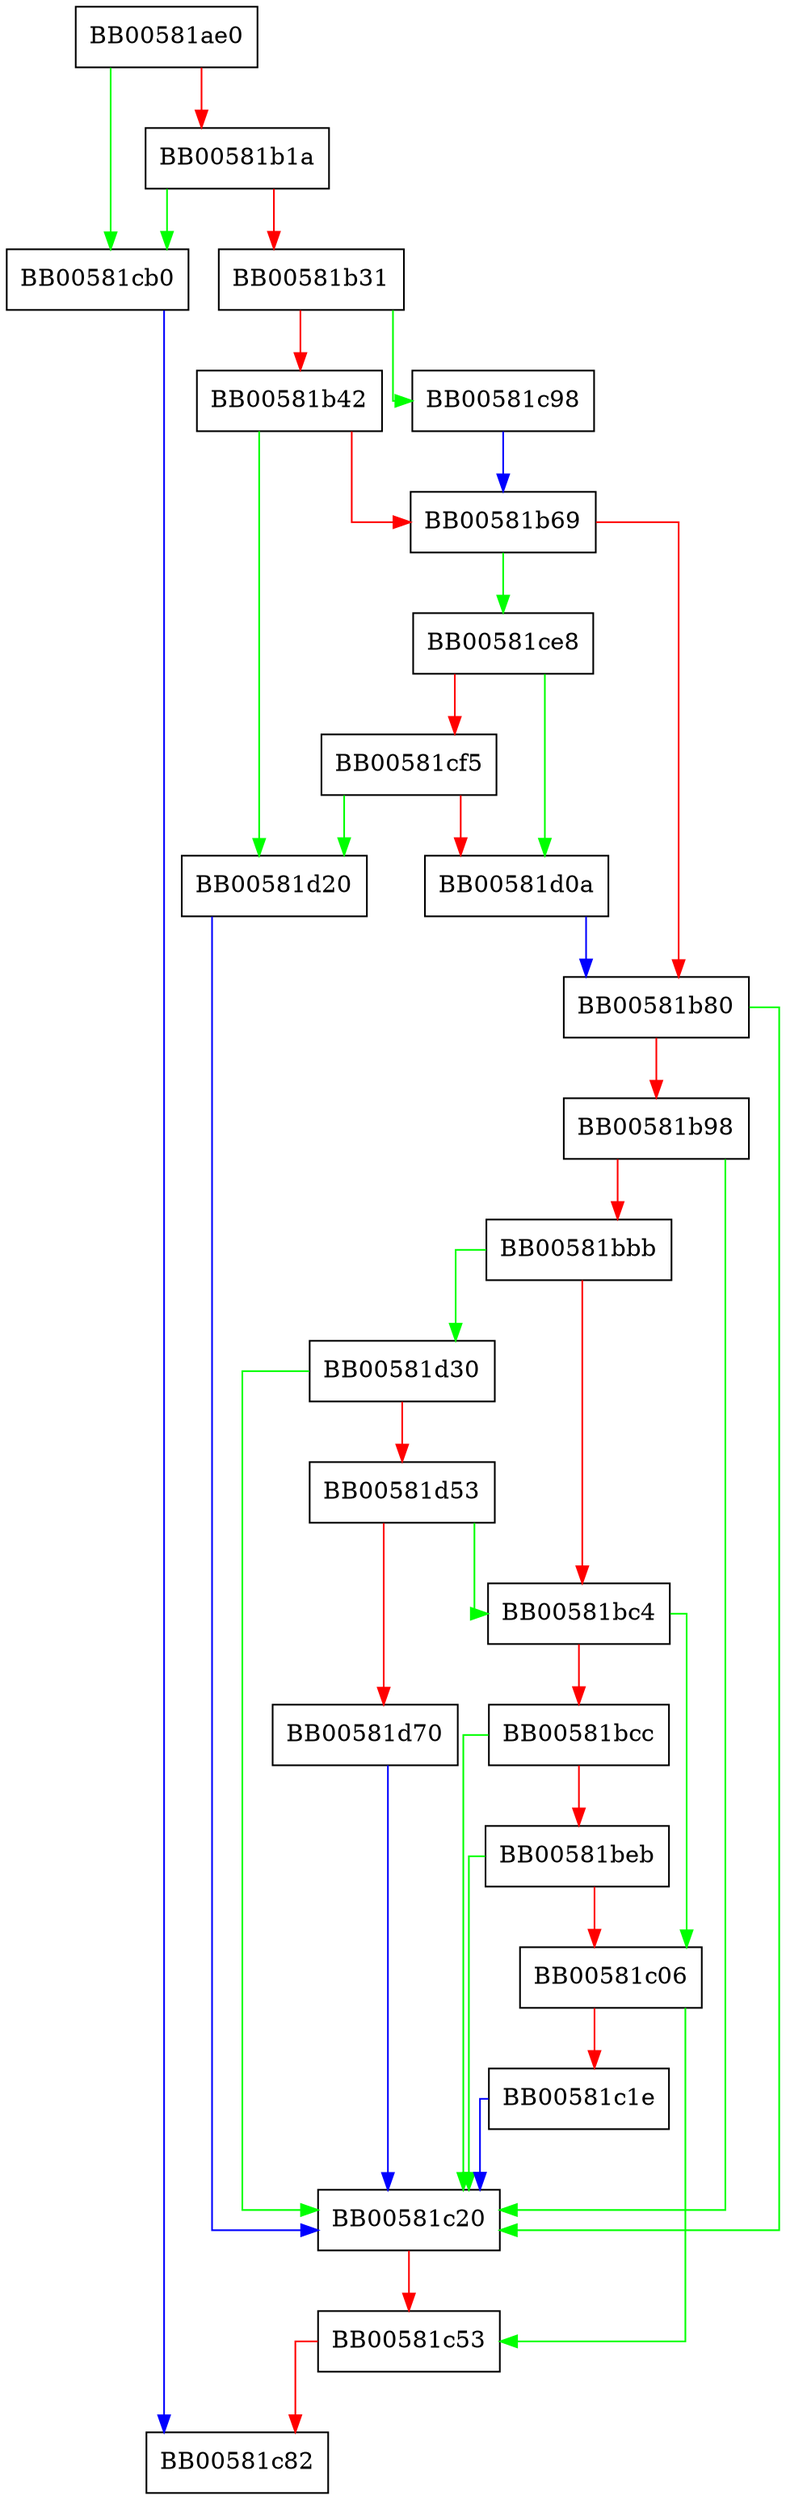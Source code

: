 digraph EC_KEY_print {
  node [shape="box"];
  graph [splines=ortho];
  BB00581ae0 -> BB00581cb0 [color="green"];
  BB00581ae0 -> BB00581b1a [color="red"];
  BB00581b1a -> BB00581cb0 [color="green"];
  BB00581b1a -> BB00581b31 [color="red"];
  BB00581b31 -> BB00581c98 [color="green"];
  BB00581b31 -> BB00581b42 [color="red"];
  BB00581b42 -> BB00581d20 [color="green"];
  BB00581b42 -> BB00581b69 [color="red"];
  BB00581b69 -> BB00581ce8 [color="green"];
  BB00581b69 -> BB00581b80 [color="red"];
  BB00581b80 -> BB00581c20 [color="green"];
  BB00581b80 -> BB00581b98 [color="red"];
  BB00581b98 -> BB00581c20 [color="green"];
  BB00581b98 -> BB00581bbb [color="red"];
  BB00581bbb -> BB00581d30 [color="green"];
  BB00581bbb -> BB00581bc4 [color="red"];
  BB00581bc4 -> BB00581c06 [color="green"];
  BB00581bc4 -> BB00581bcc [color="red"];
  BB00581bcc -> BB00581c20 [color="green"];
  BB00581bcc -> BB00581beb [color="red"];
  BB00581beb -> BB00581c20 [color="green"];
  BB00581beb -> BB00581c06 [color="red"];
  BB00581c06 -> BB00581c53 [color="green"];
  BB00581c06 -> BB00581c1e [color="red"];
  BB00581c1e -> BB00581c20 [color="blue"];
  BB00581c20 -> BB00581c53 [color="red"];
  BB00581c53 -> BB00581c82 [color="red"];
  BB00581c98 -> BB00581b69 [color="blue"];
  BB00581cb0 -> BB00581c82 [color="blue"];
  BB00581ce8 -> BB00581d0a [color="green"];
  BB00581ce8 -> BB00581cf5 [color="red"];
  BB00581cf5 -> BB00581d20 [color="green"];
  BB00581cf5 -> BB00581d0a [color="red"];
  BB00581d0a -> BB00581b80 [color="blue"];
  BB00581d20 -> BB00581c20 [color="blue"];
  BB00581d30 -> BB00581c20 [color="green"];
  BB00581d30 -> BB00581d53 [color="red"];
  BB00581d53 -> BB00581bc4 [color="green"];
  BB00581d53 -> BB00581d70 [color="red"];
  BB00581d70 -> BB00581c20 [color="blue"];
}